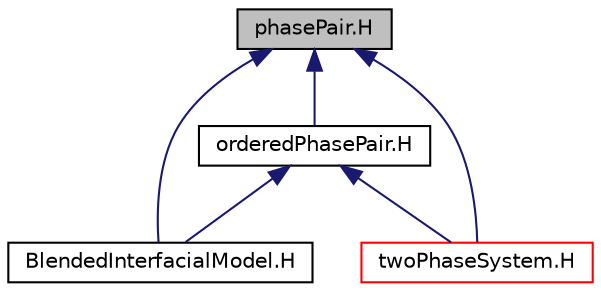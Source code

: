 digraph "phasePair.H"
{
  bgcolor="transparent";
  edge [fontname="Helvetica",fontsize="10",labelfontname="Helvetica",labelfontsize="10"];
  node [fontname="Helvetica",fontsize="10",shape=record];
  Node1 [label="phasePair.H",height=0.2,width=0.4,color="black", fillcolor="grey75", style="filled", fontcolor="black"];
  Node1 -> Node2 [dir="back",color="midnightblue",fontsize="10",style="solid",fontname="Helvetica"];
  Node2 [label="BlendedInterfacialModel.H",height=0.2,width=0.4,color="black",URL="$a00262.html"];
  Node1 -> Node3 [dir="back",color="midnightblue",fontsize="10",style="solid",fontname="Helvetica"];
  Node3 [label="orderedPhasePair.H",height=0.2,width=0.4,color="black",URL="$a00572.html"];
  Node3 -> Node2 [dir="back",color="midnightblue",fontsize="10",style="solid",fontname="Helvetica"];
  Node3 -> Node4 [dir="back",color="midnightblue",fontsize="10",style="solid",fontname="Helvetica"];
  Node4 [label="twoPhaseSystem.H",height=0.2,width=0.4,color="red",URL="$a00675.html"];
  Node1 -> Node4 [dir="back",color="midnightblue",fontsize="10",style="solid",fontname="Helvetica"];
}
